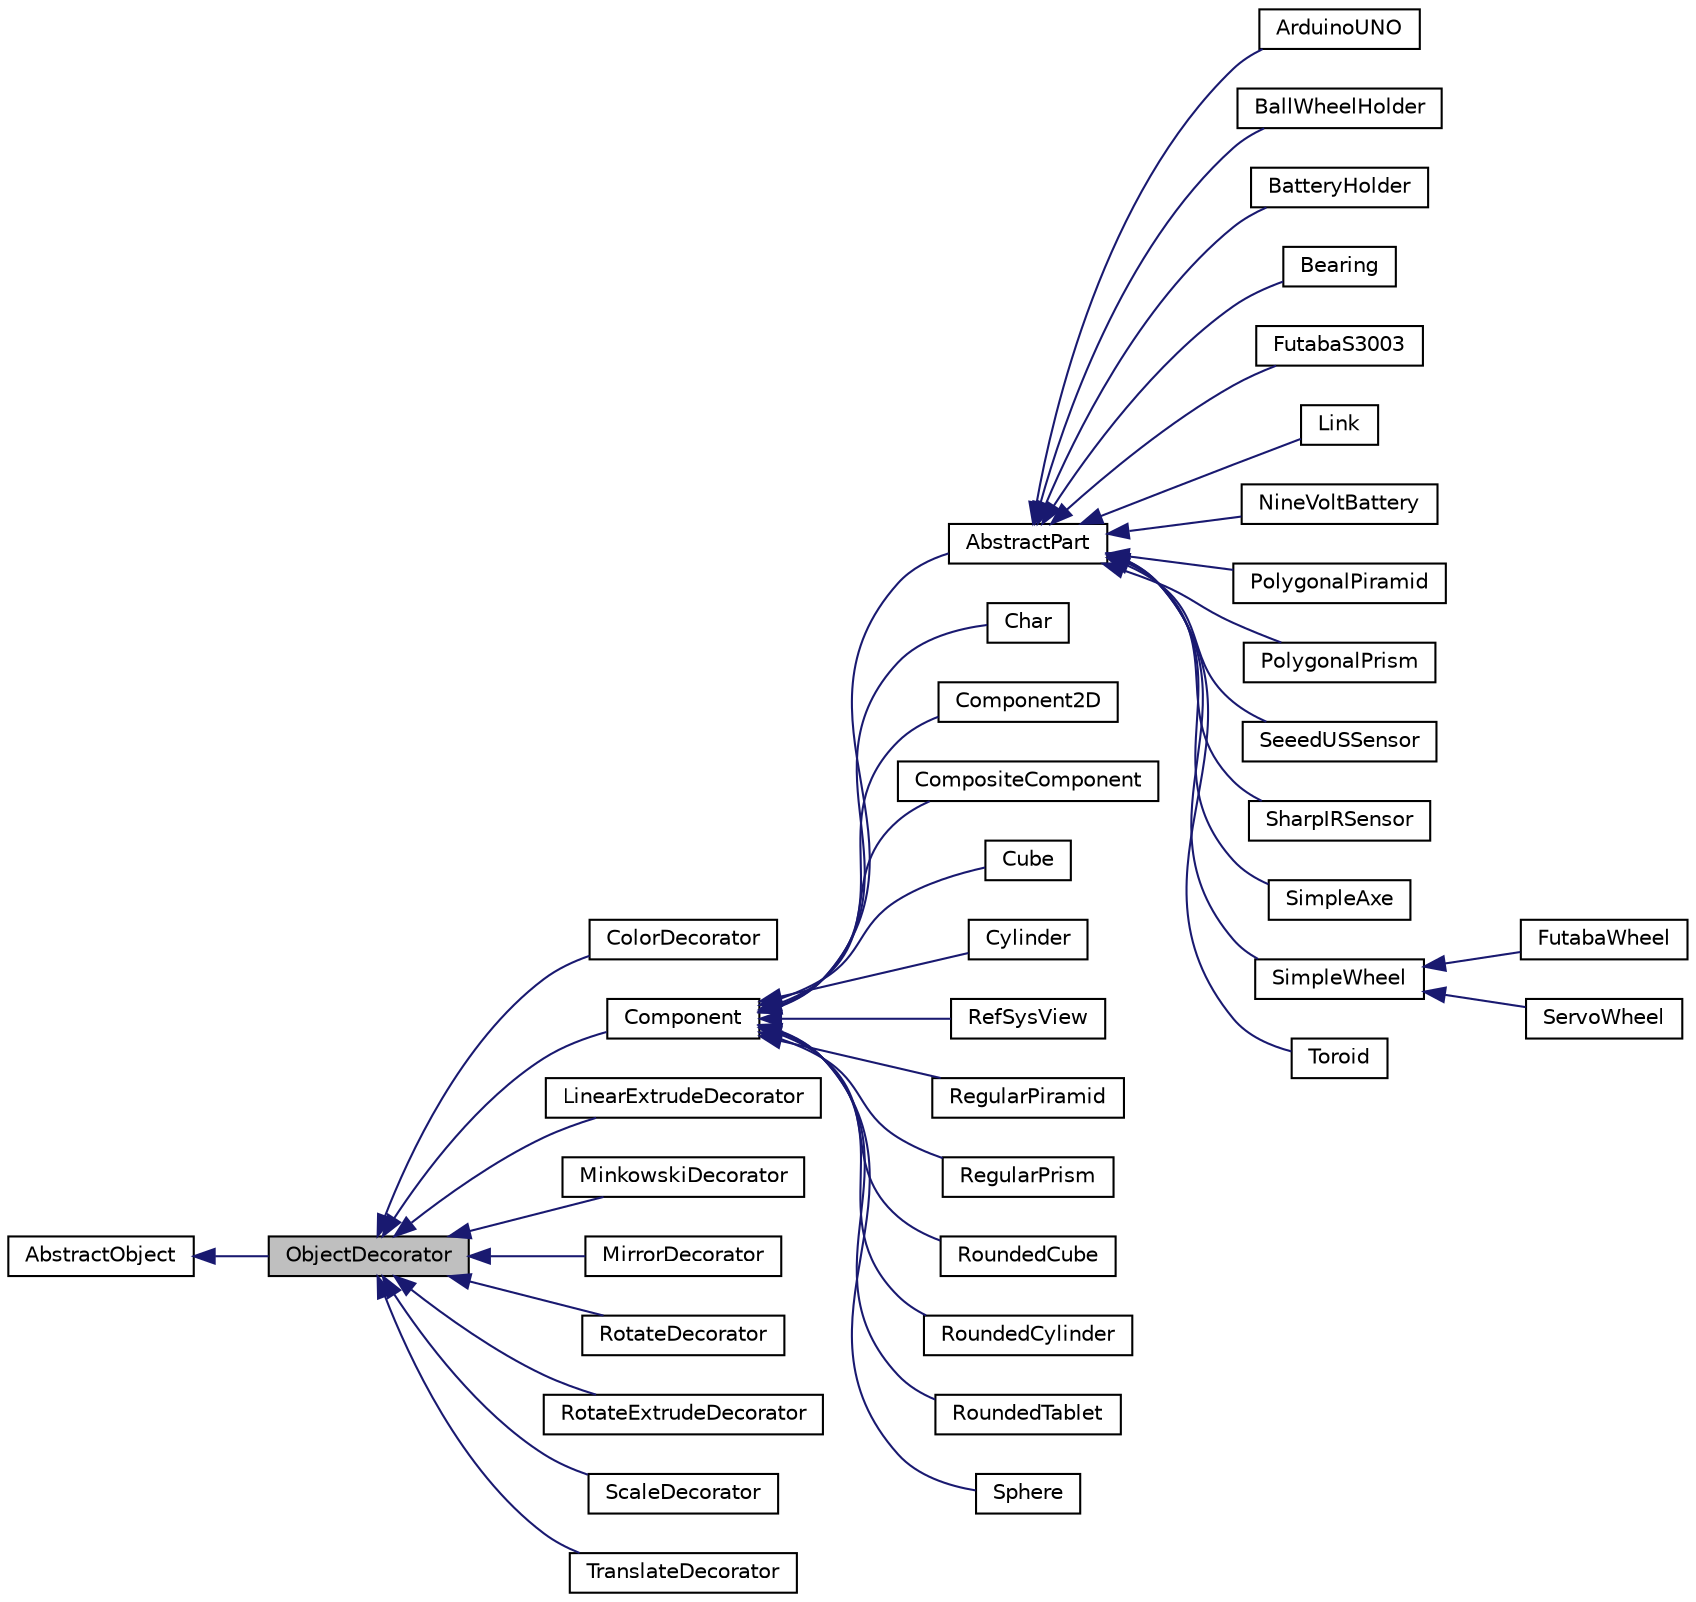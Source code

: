 digraph "ObjectDecorator"
{
  edge [fontname="Helvetica",fontsize="10",labelfontname="Helvetica",labelfontsize="10"];
  node [fontname="Helvetica",fontsize="10",shape=record];
  rankdir="LR";
  Node1 [label="ObjectDecorator",height=0.2,width=0.4,color="black", fillcolor="grey75", style="filled" fontcolor="black"];
  Node2 -> Node1 [dir="back",color="midnightblue",fontsize="10",style="solid",fontname="Helvetica"];
  Node2 [label="AbstractObject",height=0.2,width=0.4,color="black", fillcolor="white", style="filled",URL="$classAbstractObject.html",tooltip="Abstract object interface."];
  Node1 -> Node3 [dir="back",color="midnightblue",fontsize="10",style="solid",fontname="Helvetica"];
  Node3 [label="ColorDecorator",height=0.2,width=0.4,color="black", fillcolor="white", style="filled",URL="$classColorDecorator.html",tooltip="Color decorator."];
  Node1 -> Node4 [dir="back",color="midnightblue",fontsize="10",style="solid",fontname="Helvetica"];
  Node4 [label="Component",height=0.2,width=0.4,color="black", fillcolor="white", style="filled",URL="$classComponent.html",tooltip="Component class."];
  Node4 -> Node5 [dir="back",color="midnightblue",fontsize="10",style="solid",fontname="Helvetica"];
  Node5 [label="AbstractPart",height=0.2,width=0.4,color="black", fillcolor="white", style="filled",URL="$classAbstractPart.html",tooltip="Color decorator."];
  Node5 -> Node6 [dir="back",color="midnightblue",fontsize="10",style="solid",fontname="Helvetica"];
  Node6 [label="ArduinoUNO",height=0.2,width=0.4,color="black", fillcolor="white", style="filled",URL="$classArduinoUNO.html",tooltip="Arduino UNO Bounding Box."];
  Node5 -> Node7 [dir="back",color="midnightblue",fontsize="10",style="solid",fontname="Helvetica"];
  Node7 [label="BallWheelHolder",height=0.2,width=0.4,color="black", fillcolor="white", style="filled",URL="$classBallWheelHolder.html",tooltip="Ball Wheel Holder primitive object."];
  Node5 -> Node8 [dir="back",color="midnightblue",fontsize="10",style="solid",fontname="Helvetica"];
  Node8 [label="BatteryHolder",height=0.2,width=0.4,color="black", fillcolor="white", style="filled",URL="$classBatteryHolder.html",tooltip="Battery holder primitive object."];
  Node5 -> Node9 [dir="back",color="midnightblue",fontsize="10",style="solid",fontname="Helvetica"];
  Node9 [label="Bearing",height=0.2,width=0.4,color="black", fillcolor="white", style="filled",URL="$classBearing.html",tooltip="Bearing primitive object."];
  Node5 -> Node10 [dir="back",color="midnightblue",fontsize="10",style="solid",fontname="Helvetica"];
  Node10 [label="FutabaS3003",height=0.2,width=0.4,color="black", fillcolor="white", style="filled",URL="$classFutabaS3003.html",tooltip="Futaba S3003 Bounding Box."];
  Node5 -> Node11 [dir="back",color="midnightblue",fontsize="10",style="solid",fontname="Helvetica"];
  Node11 [label="Link",height=0.2,width=0.4,color="black", fillcolor="white", style="filled",URL="$classLink.html",tooltip="link primitive object"];
  Node5 -> Node12 [dir="back",color="midnightblue",fontsize="10",style="solid",fontname="Helvetica"];
  Node12 [label="NineVoltBattery",height=0.2,width=0.4,color="black", fillcolor="white", style="filled",URL="$classNineVoltBattery.html",tooltip="Futaba S3003 Bounding Box."];
  Node5 -> Node13 [dir="back",color="midnightblue",fontsize="10",style="solid",fontname="Helvetica"];
  Node13 [label="PolygonalPiramid",height=0.2,width=0.4,color="black", fillcolor="white", style="filled",URL="$classPolygonalPiramid.html",tooltip="Polygonal base piramid primitive object."];
  Node5 -> Node14 [dir="back",color="midnightblue",fontsize="10",style="solid",fontname="Helvetica"];
  Node14 [label="PolygonalPrism",height=0.2,width=0.4,color="black", fillcolor="white", style="filled",URL="$classPolygonalPrism.html",tooltip="Polygonal base prism primitive object."];
  Node5 -> Node15 [dir="back",color="midnightblue",fontsize="10",style="solid",fontname="Helvetica"];
  Node15 [label="SeeedUSSensor",height=0.2,width=0.4,color="black", fillcolor="white", style="filled",URL="$classSeeedUSSensor.html",tooltip="Seeed Ultrasonic Sensor Model."];
  Node5 -> Node16 [dir="back",color="midnightblue",fontsize="10",style="solid",fontname="Helvetica"];
  Node16 [label="SharpIRSensor",height=0.2,width=0.4,color="black", fillcolor="white", style="filled",URL="$classSharpIRSensor.html",tooltip="Shrap IR Analogic Sensor Model."];
  Node5 -> Node17 [dir="back",color="midnightblue",fontsize="10",style="solid",fontname="Helvetica"];
  Node17 [label="SimpleAxe",height=0.2,width=0.4,color="black", fillcolor="white", style="filled",URL="$classSimpleAxe.html",tooltip="Simple axe primitive object."];
  Node5 -> Node18 [dir="back",color="midnightblue",fontsize="10",style="solid",fontname="Helvetica"];
  Node18 [label="SimpleWheel",height=0.2,width=0.4,color="black", fillcolor="white", style="filled",URL="$classSimpleWheel.html",tooltip="Simple wheel primitive object."];
  Node18 -> Node19 [dir="back",color="midnightblue",fontsize="10",style="solid",fontname="Helvetica"];
  Node19 [label="FutabaWheel",height=0.2,width=0.4,color="black", fillcolor="white", style="filled",URL="$classFutabaWheel.html",tooltip="Futaba wheel primitive object."];
  Node18 -> Node20 [dir="back",color="midnightblue",fontsize="10",style="solid",fontname="Helvetica"];
  Node20 [label="ServoWheel",height=0.2,width=0.4,color="black", fillcolor="white", style="filled",URL="$classServoWheel.html",tooltip="Servo wheel primitive object."];
  Node5 -> Node21 [dir="back",color="midnightblue",fontsize="10",style="solid",fontname="Helvetica"];
  Node21 [label="Toroid",height=0.2,width=0.4,color="black", fillcolor="white", style="filled",URL="$classToroid.html",tooltip="Toroid primitive object."];
  Node4 -> Node22 [dir="back",color="midnightblue",fontsize="10",style="solid",fontname="Helvetica"];
  Node22 [label="Char",height=0.2,width=0.4,color="black", fillcolor="white", style="filled",URL="$classChar.html",tooltip="Extruded Char primitive object."];
  Node4 -> Node23 [dir="back",color="midnightblue",fontsize="10",style="solid",fontname="Helvetica"];
  Node23 [label="Component2D",height=0.2,width=0.4,color="black", fillcolor="white", style="filled",URL="$classComponent2D.html",tooltip="2D component class."];
  Node4 -> Node24 [dir="back",color="midnightblue",fontsize="10",style="solid",fontname="Helvetica"];
  Node24 [label="CompositeComponent",height=0.2,width=0.4,color="black", fillcolor="white", style="filled",URL="$classCompositeComponent.html",tooltip="Composite component interface."];
  Node4 -> Node25 [dir="back",color="midnightblue",fontsize="10",style="solid",fontname="Helvetica"];
  Node25 [label="Cube",height=0.2,width=0.4,color="black", fillcolor="white", style="filled",URL="$classCube.html",tooltip="Cube primitive object."];
  Node4 -> Node26 [dir="back",color="midnightblue",fontsize="10",style="solid",fontname="Helvetica"];
  Node26 [label="Cylinder",height=0.2,width=0.4,color="black", fillcolor="white", style="filled",URL="$classCylinder.html",tooltip="Cylinder primitive object."];
  Node4 -> Node27 [dir="back",color="midnightblue",fontsize="10",style="solid",fontname="Helvetica"];
  Node27 [label="RefSysView",height=0.2,width=0.4,color="black", fillcolor="white", style="filled",URL="$classRefSysView.html",tooltip="3D point primitive object"];
  Node4 -> Node28 [dir="back",color="midnightblue",fontsize="10",style="solid",fontname="Helvetica"];
  Node28 [label="RegularPiramid",height=0.2,width=0.4,color="black", fillcolor="white", style="filled",URL="$classRegularPiramid.html",tooltip="Regular base piramid primitive object."];
  Node4 -> Node29 [dir="back",color="midnightblue",fontsize="10",style="solid",fontname="Helvetica"];
  Node29 [label="RegularPrism",height=0.2,width=0.4,color="black", fillcolor="white", style="filled",URL="$classRegularPrism.html",tooltip="Regular base prism primitive object."];
  Node4 -> Node30 [dir="back",color="midnightblue",fontsize="10",style="solid",fontname="Helvetica"];
  Node30 [label="RoundedCube",height=0.2,width=0.4,color="black", fillcolor="white", style="filled",URL="$classRoundedCube.html",tooltip="Rounded cube primitive object."];
  Node4 -> Node31 [dir="back",color="midnightblue",fontsize="10",style="solid",fontname="Helvetica"];
  Node31 [label="RoundedCylinder",height=0.2,width=0.4,color="black", fillcolor="white", style="filled",URL="$classRoundedCylinder.html",tooltip="Rounded cylinder primitive object."];
  Node4 -> Node32 [dir="back",color="midnightblue",fontsize="10",style="solid",fontname="Helvetica"];
  Node32 [label="RoundedTablet",height=0.2,width=0.4,color="black", fillcolor="white", style="filled",URL="$classRoundedTablet.html",tooltip="Rounded tablet primitive object."];
  Node4 -> Node33 [dir="back",color="midnightblue",fontsize="10",style="solid",fontname="Helvetica"];
  Node33 [label="Sphere",height=0.2,width=0.4,color="black", fillcolor="white", style="filled",URL="$classSphere.html",tooltip="Sphere primitive object."];
  Node1 -> Node34 [dir="back",color="midnightblue",fontsize="10",style="solid",fontname="Helvetica"];
  Node34 [label="LinearExtrudeDecorator",height=0.2,width=0.4,color="black", fillcolor="white", style="filled",URL="$classLinearExtrudeDecorator.html",tooltip="Translate decorator."];
  Node1 -> Node35 [dir="back",color="midnightblue",fontsize="10",style="solid",fontname="Helvetica"];
  Node35 [label="MinkowskiDecorator",height=0.2,width=0.4,color="black", fillcolor="white", style="filled",URL="$classMinkowskiDecorator.html",tooltip="Minkowski decorator."];
  Node1 -> Node36 [dir="back",color="midnightblue",fontsize="10",style="solid",fontname="Helvetica"];
  Node36 [label="MirrorDecorator",height=0.2,width=0.4,color="black", fillcolor="white", style="filled",URL="$classMirrorDecorator.html",tooltip="Mirror decorator."];
  Node1 -> Node37 [dir="back",color="midnightblue",fontsize="10",style="solid",fontname="Helvetica"];
  Node37 [label="RotateDecorator",height=0.2,width=0.4,color="black", fillcolor="white", style="filled",URL="$classRotateDecorator.html",tooltip="Translate decorator."];
  Node1 -> Node38 [dir="back",color="midnightblue",fontsize="10",style="solid",fontname="Helvetica"];
  Node38 [label="RotateExtrudeDecorator",height=0.2,width=0.4,color="black", fillcolor="white", style="filled",URL="$classRotateExtrudeDecorator.html",tooltip="Translate decorator."];
  Node1 -> Node39 [dir="back",color="midnightblue",fontsize="10",style="solid",fontname="Helvetica"];
  Node39 [label="ScaleDecorator",height=0.2,width=0.4,color="black", fillcolor="white", style="filled",URL="$classScaleDecorator.html",tooltip="Scale decorator."];
  Node1 -> Node40 [dir="back",color="midnightblue",fontsize="10",style="solid",fontname="Helvetica"];
  Node40 [label="TranslateDecorator",height=0.2,width=0.4,color="black", fillcolor="white", style="filled",URL="$classTranslateDecorator.html",tooltip="Translate decorator."];
}
